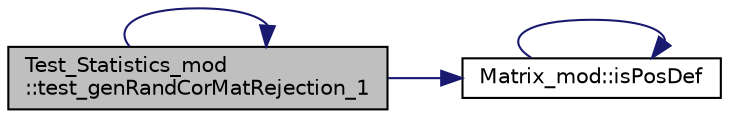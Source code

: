 digraph "Test_Statistics_mod::test_genRandCorMatRejection_1"
{
 // LATEX_PDF_SIZE
  edge [fontname="Helvetica",fontsize="10",labelfontname="Helvetica",labelfontsize="10"];
  node [fontname="Helvetica",fontsize="10",shape=record];
  rankdir="LR";
  Node1 [label="Test_Statistics_mod\l::test_genRandCorMatRejection_1",height=0.2,width=0.4,color="black", fillcolor="grey75", style="filled", fontcolor="black",tooltip=" "];
  Node1 -> Node2 [color="midnightblue",fontsize="10",style="solid"];
  Node2 [label="Matrix_mod::isPosDef",height=0.2,width=0.4,color="black", fillcolor="white", style="filled",URL="$namespaceMatrix__mod.html#abe639c9192bfff252cad932b2d2fe4aa",tooltip="Return .false. value for isPosDef, if the Cholesky decomposition of the input matrix fails (i...."];
  Node2 -> Node2 [color="midnightblue",fontsize="10",style="solid"];
  Node1 -> Node1 [color="midnightblue",fontsize="10",style="solid"];
}
